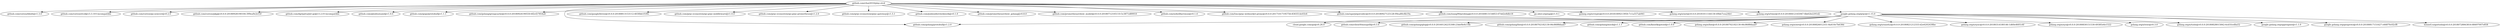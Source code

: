 digraph G {
	"github.com/chai2010/play-etcd" -> "github.com/coreos/bbolt@v1.3.0"
	"github.com/chai2010/play-etcd" -> "github.com/coreos/etcd@v3.3.10+incompatible"
	"github.com/chai2010/play-etcd" -> "github.com/coreos/go-semver@v0.2.0"
	"github.com/chai2010/play-etcd" -> "github.com/coreos/pkg@v0.0.0-20180928190104-399ea9e2e55f"
	"github.com/chai2010/play-etcd" -> "github.com/dgrijalva/jwt-go@v3.2.0+incompatible"
	"github.com/chai2010/play-etcd" -> "github.com/ghodss/yaml@v1.0.0"
	"github.com/chai2010/play-etcd" -> "github.com/gogo/protobuf@v1.1.1"
	"github.com/chai2010/play-etcd" -> "github.com/golang/groupcache@v0.0.0-20180924190550-6f2cf27854a4"
	"github.com/chai2010/play-etcd" -> "github.com/golang/protobuf@v1.2.0"
	"github.com/chai2010/play-etcd" -> "github.com/google/btree@v0.0.0-20180813153112-4030bb1f1f0c"
	"github.com/chai2010/play-etcd" -> "github.com/grpc-ecosystem/go-grpc-middleware@v1.0.0"
	"github.com/chai2010/play-etcd" -> "github.com/grpc-ecosystem/go-grpc-prometheus@v1.2.0"
	"github.com/chai2010/play-etcd" -> "github.com/grpc-ecosystem/grpc-gateway@v1.5.1"
	"github.com/chai2010/play-etcd" -> "github.com/jonboulle/clockwork@v0.1.0"
	"github.com/chai2010/play-etcd" -> "github.com/prometheus/client_golang@v0.8.0"
	"github.com/chai2010/play-etcd" -> "github.com/prometheus/client_model@v0.0.0-20180712105110-5c3871d89910"
	"github.com/chai2010/play-etcd" -> "github.com/soheilhy/cmux@v0.1.4"
	"github.com/chai2010/play-etcd" -> "github.com/tmc/grpc-websocket-proxy@v0.0.0-20171017195756-830351dc03c6"
	"github.com/chai2010/play-etcd" -> "github.com/ugorji/go/codec@v0.0.0-20180927125128-99ea80c8b19a"
	"github.com/chai2010/play-etcd" -> "github.com/xiang90/probing@v0.0.0-20160813154853-07dd2e8dfe18"
	"github.com/chai2010/play-etcd" -> "go.uber.org/zap@v1.9.1"
	"github.com/chai2010/play-etcd" -> "golang.org/x/crypto@v0.0.0-20181009213950-7c1a557ab941"
	"github.com/chai2010/play-etcd" -> "golang.org/x/net@v0.0.0-20181011144130-49bb7cea24b1"
	"github.com/chai2010/play-etcd" -> "golang.org/x/time@v0.0.0-20180412165947-fbb02b2291d2"
	"github.com/chai2010/play-etcd" -> "google.golang.org/grpc@v1.15.0"
	"google.golang.org/grpc@v1.15.0" -> "cloud.google.com/go@v0.26.0"
	"google.golang.org/grpc@v1.15.0" -> "github.com/client9/misspell@v0.3.4"
	"google.golang.org/grpc@v1.15.0" -> "github.com/golang/glog@v0.0.0-20160126235308-23def4e6c14b"
	"google.golang.org/grpc@v1.15.0" -> "github.com/golang/lint@v0.0.0-20180702182130-06c8688daad7"
	"google.golang.org/grpc@v1.15.0" -> "github.com/golang/mock@v1.1.1"
	"google.golang.org/grpc@v1.15.0" -> "github.com/golang/protobuf@v1.2.0"
	"google.golang.org/grpc@v1.15.0" -> "github.com/kisielk/gotool@v1.0.0"
	"google.golang.org/grpc@v1.15.0" -> "golang.org/x/lint@v0.0.0-20180702182130-06c8688daad7"
	"google.golang.org/grpc@v1.15.0" -> "golang.org/x/net@v0.0.0-20180826012351-8a410e7b638d"
	"google.golang.org/grpc@v1.15.0" -> "golang.org/x/oauth2@v0.0.0-20180821212333-d2e6202438be"
	"google.golang.org/grpc@v1.15.0" -> "golang.org/x/sync@v0.0.0-20180314180146-1d60e4601c6f"
	"google.golang.org/grpc@v1.15.0" -> "golang.org/x/sys@v0.0.0-20180830151530-49385e6e1522"
	"google.golang.org/grpc@v1.15.0" -> "golang.org/x/text@v0.3.0"
	"google.golang.org/grpc@v1.15.0" -> "golang.org/x/tools@v0.0.0-20180828015842-6cd1fcedba52"
	"google.golang.org/grpc@v1.15.0" -> "google.golang.org/appengine@v1.1.0"
	"google.golang.org/grpc@v1.15.0" -> "google.golang.org/genproto@v0.0.0-20180817151627-c66870c02cf8"
	"google.golang.org/grpc@v1.15.0" -> "honnef.co/go/tools@v0.0.0-20180728063816-88497007e858"
}
